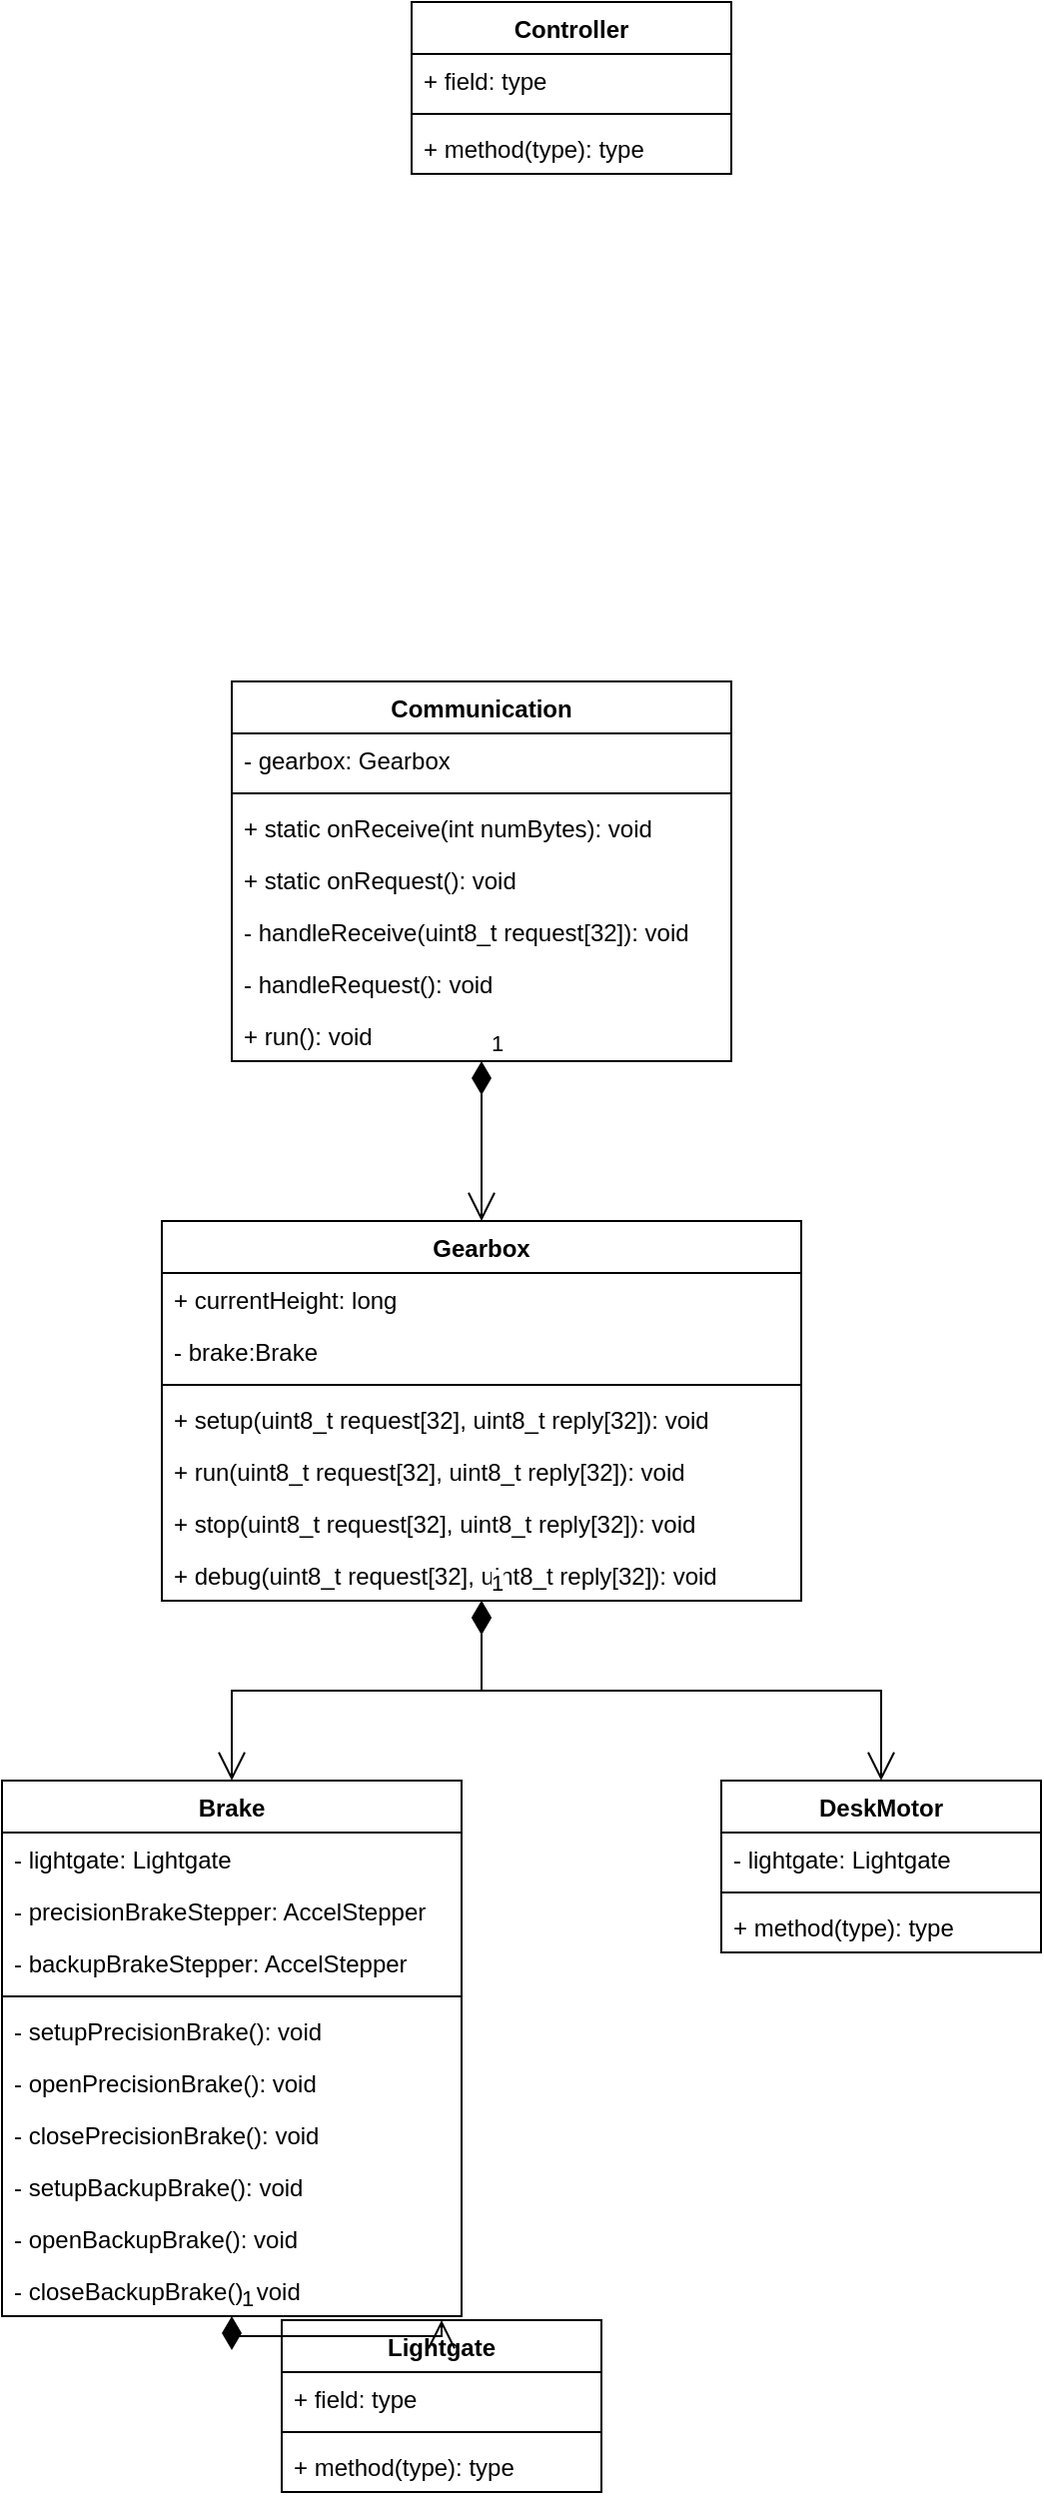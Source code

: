 <mxfile version="21.1.5" type="github">
  <diagram name="Seite-1" id="t8VVKjZdm06gs9zgPmpw">
    <mxGraphModel dx="1524" dy="2053" grid="1" gridSize="10" guides="1" tooltips="1" connect="1" arrows="1" fold="1" page="1" pageScale="1" pageWidth="827" pageHeight="1169" math="0" shadow="0">
      <root>
        <mxCell id="0" />
        <mxCell id="1" parent="0" />
        <mxCell id="SmQiaYpMMswTKZXNizIt-5" value="Controller" style="swimlane;fontStyle=1;align=center;verticalAlign=top;childLayout=stackLayout;horizontal=1;startSize=26;horizontalStack=0;resizeParent=1;resizeParentMax=0;resizeLast=0;collapsible=1;marginBottom=0;whiteSpace=wrap;html=1;" parent="1" vertex="1">
          <mxGeometry x="325" y="-330" width="160" height="86" as="geometry" />
        </mxCell>
        <mxCell id="SmQiaYpMMswTKZXNizIt-6" value="+ field: type" style="text;strokeColor=none;fillColor=none;align=left;verticalAlign=top;spacingLeft=4;spacingRight=4;overflow=hidden;rotatable=0;points=[[0,0.5],[1,0.5]];portConstraint=eastwest;whiteSpace=wrap;html=1;" parent="SmQiaYpMMswTKZXNizIt-5" vertex="1">
          <mxGeometry y="26" width="160" height="26" as="geometry" />
        </mxCell>
        <mxCell id="SmQiaYpMMswTKZXNizIt-7" value="" style="line;strokeWidth=1;fillColor=none;align=left;verticalAlign=middle;spacingTop=-1;spacingLeft=3;spacingRight=3;rotatable=0;labelPosition=right;points=[];portConstraint=eastwest;strokeColor=inherit;" parent="SmQiaYpMMswTKZXNizIt-5" vertex="1">
          <mxGeometry y="52" width="160" height="8" as="geometry" />
        </mxCell>
        <mxCell id="SmQiaYpMMswTKZXNizIt-8" value="+ method(type): type" style="text;strokeColor=none;fillColor=none;align=left;verticalAlign=top;spacingLeft=4;spacingRight=4;overflow=hidden;rotatable=0;points=[[0,0.5],[1,0.5]];portConstraint=eastwest;whiteSpace=wrap;html=1;" parent="SmQiaYpMMswTKZXNizIt-5" vertex="1">
          <mxGeometry y="60" width="160" height="26" as="geometry" />
        </mxCell>
        <mxCell id="SmQiaYpMMswTKZXNizIt-10" value="Gearbox" style="swimlane;fontStyle=1;align=center;verticalAlign=top;childLayout=stackLayout;horizontal=1;startSize=26;horizontalStack=0;resizeParent=1;resizeParentMax=0;resizeLast=0;collapsible=1;marginBottom=0;whiteSpace=wrap;html=1;" parent="1" vertex="1">
          <mxGeometry x="200" y="280" width="320" height="190" as="geometry" />
        </mxCell>
        <mxCell id="SmQiaYpMMswTKZXNizIt-11" value="+ currentHeight: long" style="text;strokeColor=none;fillColor=none;align=left;verticalAlign=top;spacingLeft=4;spacingRight=4;overflow=hidden;rotatable=0;points=[[0,0.5],[1,0.5]];portConstraint=eastwest;whiteSpace=wrap;html=1;" parent="SmQiaYpMMswTKZXNizIt-10" vertex="1">
          <mxGeometry y="26" width="320" height="26" as="geometry" />
        </mxCell>
        <mxCell id="uDLav_kXL3u8KkeX_SOp-1" value="- brake:Brake" style="text;strokeColor=none;fillColor=none;align=left;verticalAlign=top;spacingLeft=4;spacingRight=4;overflow=hidden;rotatable=0;points=[[0,0.5],[1,0.5]];portConstraint=eastwest;whiteSpace=wrap;html=1;" vertex="1" parent="SmQiaYpMMswTKZXNizIt-10">
          <mxGeometry y="52" width="320" height="26" as="geometry" />
        </mxCell>
        <mxCell id="SmQiaYpMMswTKZXNizIt-12" value="" style="line;strokeWidth=1;fillColor=none;align=left;verticalAlign=middle;spacingTop=-1;spacingLeft=3;spacingRight=3;rotatable=0;labelPosition=right;points=[];portConstraint=eastwest;strokeColor=inherit;" parent="SmQiaYpMMswTKZXNizIt-10" vertex="1">
          <mxGeometry y="78" width="320" height="8" as="geometry" />
        </mxCell>
        <mxCell id="uDLav_kXL3u8KkeX_SOp-6" value="+ setup(uint8_t request[32], uint8_t reply[32]): void" style="text;strokeColor=none;fillColor=none;align=left;verticalAlign=top;spacingLeft=4;spacingRight=4;overflow=hidden;rotatable=0;points=[[0,0.5],[1,0.5]];portConstraint=eastwest;whiteSpace=wrap;html=1;" vertex="1" parent="SmQiaYpMMswTKZXNizIt-10">
          <mxGeometry y="86" width="320" height="26" as="geometry" />
        </mxCell>
        <mxCell id="uDLav_kXL3u8KkeX_SOp-11" value="+ run(uint8_t request[32], uint8_t reply[32]): void" style="text;strokeColor=none;fillColor=none;align=left;verticalAlign=top;spacingLeft=4;spacingRight=4;overflow=hidden;rotatable=0;points=[[0,0.5],[1,0.5]];portConstraint=eastwest;whiteSpace=wrap;html=1;" vertex="1" parent="SmQiaYpMMswTKZXNizIt-10">
          <mxGeometry y="112" width="320" height="26" as="geometry" />
        </mxCell>
        <mxCell id="uDLav_kXL3u8KkeX_SOp-12" value="+ stop(uint8_t request[32], uint8_t reply[32]): void" style="text;strokeColor=none;fillColor=none;align=left;verticalAlign=top;spacingLeft=4;spacingRight=4;overflow=hidden;rotatable=0;points=[[0,0.5],[1,0.5]];portConstraint=eastwest;whiteSpace=wrap;html=1;" vertex="1" parent="SmQiaYpMMswTKZXNizIt-10">
          <mxGeometry y="138" width="320" height="26" as="geometry" />
        </mxCell>
        <mxCell id="uDLav_kXL3u8KkeX_SOp-13" value="+ debug(uint8_t request[32], uint8_t reply[32]):&amp;nbsp;void" style="text;strokeColor=none;fillColor=none;align=left;verticalAlign=top;spacingLeft=4;spacingRight=4;overflow=hidden;rotatable=0;points=[[0,0.5],[1,0.5]];portConstraint=eastwest;whiteSpace=wrap;html=1;" vertex="1" parent="SmQiaYpMMswTKZXNizIt-10">
          <mxGeometry y="164" width="320" height="26" as="geometry" />
        </mxCell>
        <mxCell id="uDLav_kXL3u8KkeX_SOp-2" value="Brake" style="swimlane;fontStyle=1;align=center;verticalAlign=top;childLayout=stackLayout;horizontal=1;startSize=26;horizontalStack=0;resizeParent=1;resizeParentMax=0;resizeLast=0;collapsible=1;marginBottom=0;whiteSpace=wrap;html=1;" vertex="1" parent="1">
          <mxGeometry x="120" y="560" width="230" height="268" as="geometry" />
        </mxCell>
        <mxCell id="uDLav_kXL3u8KkeX_SOp-31" value="- lightgate: Lightgate" style="text;strokeColor=none;fillColor=none;align=left;verticalAlign=top;spacingLeft=4;spacingRight=4;overflow=hidden;rotatable=0;points=[[0,0.5],[1,0.5]];portConstraint=eastwest;whiteSpace=wrap;html=1;" vertex="1" parent="uDLav_kXL3u8KkeX_SOp-2">
          <mxGeometry y="26" width="230" height="26" as="geometry" />
        </mxCell>
        <mxCell id="uDLav_kXL3u8KkeX_SOp-32" value="- precisionBrakeStepper: AccelStepper" style="text;strokeColor=none;fillColor=none;align=left;verticalAlign=top;spacingLeft=4;spacingRight=4;overflow=hidden;rotatable=0;points=[[0,0.5],[1,0.5]];portConstraint=eastwest;whiteSpace=wrap;html=1;" vertex="1" parent="uDLav_kXL3u8KkeX_SOp-2">
          <mxGeometry y="52" width="230" height="26" as="geometry" />
        </mxCell>
        <mxCell id="uDLav_kXL3u8KkeX_SOp-33" value="- backupBrakeStepper: AccelStepper" style="text;strokeColor=none;fillColor=none;align=left;verticalAlign=top;spacingLeft=4;spacingRight=4;overflow=hidden;rotatable=0;points=[[0,0.5],[1,0.5]];portConstraint=eastwest;whiteSpace=wrap;html=1;" vertex="1" parent="uDLav_kXL3u8KkeX_SOp-2">
          <mxGeometry y="78" width="230" height="26" as="geometry" />
        </mxCell>
        <mxCell id="uDLav_kXL3u8KkeX_SOp-4" value="" style="line;strokeWidth=1;fillColor=none;align=left;verticalAlign=middle;spacingTop=-1;spacingLeft=3;spacingRight=3;rotatable=0;labelPosition=right;points=[];portConstraint=eastwest;strokeColor=inherit;" vertex="1" parent="uDLav_kXL3u8KkeX_SOp-2">
          <mxGeometry y="104" width="230" height="8" as="geometry" />
        </mxCell>
        <mxCell id="uDLav_kXL3u8KkeX_SOp-5" value="- setupPrecisionBrake(): void" style="text;strokeColor=none;fillColor=none;align=left;verticalAlign=top;spacingLeft=4;spacingRight=4;overflow=hidden;rotatable=0;points=[[0,0.5],[1,0.5]];portConstraint=eastwest;whiteSpace=wrap;html=1;" vertex="1" parent="uDLav_kXL3u8KkeX_SOp-2">
          <mxGeometry y="112" width="230" height="26" as="geometry" />
        </mxCell>
        <mxCell id="uDLav_kXL3u8KkeX_SOp-34" value="- openPrecisionBrake(): void" style="text;strokeColor=none;fillColor=none;align=left;verticalAlign=top;spacingLeft=4;spacingRight=4;overflow=hidden;rotatable=0;points=[[0,0.5],[1,0.5]];portConstraint=eastwest;whiteSpace=wrap;html=1;" vertex="1" parent="uDLav_kXL3u8KkeX_SOp-2">
          <mxGeometry y="138" width="230" height="26" as="geometry" />
        </mxCell>
        <mxCell id="uDLav_kXL3u8KkeX_SOp-35" value="- closePrecisionBrake(): void" style="text;strokeColor=none;fillColor=none;align=left;verticalAlign=top;spacingLeft=4;spacingRight=4;overflow=hidden;rotatable=0;points=[[0,0.5],[1,0.5]];portConstraint=eastwest;whiteSpace=wrap;html=1;" vertex="1" parent="uDLav_kXL3u8KkeX_SOp-2">
          <mxGeometry y="164" width="230" height="26" as="geometry" />
        </mxCell>
        <mxCell id="uDLav_kXL3u8KkeX_SOp-36" value="- setupBackupBrake(): void" style="text;strokeColor=none;fillColor=none;align=left;verticalAlign=top;spacingLeft=4;spacingRight=4;overflow=hidden;rotatable=0;points=[[0,0.5],[1,0.5]];portConstraint=eastwest;whiteSpace=wrap;html=1;" vertex="1" parent="uDLav_kXL3u8KkeX_SOp-2">
          <mxGeometry y="190" width="230" height="26" as="geometry" />
        </mxCell>
        <mxCell id="uDLav_kXL3u8KkeX_SOp-37" value="- openBackupBrake(): void" style="text;strokeColor=none;fillColor=none;align=left;verticalAlign=top;spacingLeft=4;spacingRight=4;overflow=hidden;rotatable=0;points=[[0,0.5],[1,0.5]];portConstraint=eastwest;whiteSpace=wrap;html=1;" vertex="1" parent="uDLav_kXL3u8KkeX_SOp-2">
          <mxGeometry y="216" width="230" height="26" as="geometry" />
        </mxCell>
        <mxCell id="uDLav_kXL3u8KkeX_SOp-38" value="- closeBackupBrake(): void" style="text;strokeColor=none;fillColor=none;align=left;verticalAlign=top;spacingLeft=4;spacingRight=4;overflow=hidden;rotatable=0;points=[[0,0.5],[1,0.5]];portConstraint=eastwest;whiteSpace=wrap;html=1;" vertex="1" parent="uDLav_kXL3u8KkeX_SOp-2">
          <mxGeometry y="242" width="230" height="26" as="geometry" />
        </mxCell>
        <mxCell id="uDLav_kXL3u8KkeX_SOp-7" value="Lightgate" style="swimlane;fontStyle=1;align=center;verticalAlign=top;childLayout=stackLayout;horizontal=1;startSize=26;horizontalStack=0;resizeParent=1;resizeParentMax=0;resizeLast=0;collapsible=1;marginBottom=0;whiteSpace=wrap;html=1;" vertex="1" parent="1">
          <mxGeometry x="260" y="830" width="160" height="86" as="geometry" />
        </mxCell>
        <mxCell id="uDLav_kXL3u8KkeX_SOp-8" value="+ field: type" style="text;strokeColor=none;fillColor=none;align=left;verticalAlign=top;spacingLeft=4;spacingRight=4;overflow=hidden;rotatable=0;points=[[0,0.5],[1,0.5]];portConstraint=eastwest;whiteSpace=wrap;html=1;" vertex="1" parent="uDLav_kXL3u8KkeX_SOp-7">
          <mxGeometry y="26" width="160" height="26" as="geometry" />
        </mxCell>
        <mxCell id="uDLav_kXL3u8KkeX_SOp-9" value="" style="line;strokeWidth=1;fillColor=none;align=left;verticalAlign=middle;spacingTop=-1;spacingLeft=3;spacingRight=3;rotatable=0;labelPosition=right;points=[];portConstraint=eastwest;strokeColor=inherit;" vertex="1" parent="uDLav_kXL3u8KkeX_SOp-7">
          <mxGeometry y="52" width="160" height="8" as="geometry" />
        </mxCell>
        <mxCell id="uDLav_kXL3u8KkeX_SOp-10" value="+ method(type): type" style="text;strokeColor=none;fillColor=none;align=left;verticalAlign=top;spacingLeft=4;spacingRight=4;overflow=hidden;rotatable=0;points=[[0,0.5],[1,0.5]];portConstraint=eastwest;whiteSpace=wrap;html=1;" vertex="1" parent="uDLav_kXL3u8KkeX_SOp-7">
          <mxGeometry y="60" width="160" height="26" as="geometry" />
        </mxCell>
        <mxCell id="uDLav_kXL3u8KkeX_SOp-15" value="1" style="endArrow=open;html=1;endSize=12;startArrow=diamondThin;startSize=14;startFill=1;edgeStyle=orthogonalEdgeStyle;align=left;verticalAlign=bottom;rounded=0;" edge="1" parent="1" source="SmQiaYpMMswTKZXNizIt-10" target="uDLav_kXL3u8KkeX_SOp-2">
          <mxGeometry x="-1" y="3" relative="1" as="geometry">
            <mxPoint x="140" y="560" as="sourcePoint" />
            <mxPoint x="300" y="560" as="targetPoint" />
          </mxGeometry>
        </mxCell>
        <mxCell id="uDLav_kXL3u8KkeX_SOp-16" value="1" style="endArrow=open;html=1;endSize=12;startArrow=diamondThin;startSize=14;startFill=1;edgeStyle=orthogonalEdgeStyle;align=left;verticalAlign=bottom;rounded=0;" edge="1" parent="1" source="uDLav_kXL3u8KkeX_SOp-2" target="uDLav_kXL3u8KkeX_SOp-7">
          <mxGeometry x="-1" y="3" relative="1" as="geometry">
            <mxPoint x="429" y="560" as="sourcePoint" />
            <mxPoint x="399" y="740" as="targetPoint" />
          </mxGeometry>
        </mxCell>
        <mxCell id="uDLav_kXL3u8KkeX_SOp-17" value="DeskMotor" style="swimlane;fontStyle=1;align=center;verticalAlign=top;childLayout=stackLayout;horizontal=1;startSize=26;horizontalStack=0;resizeParent=1;resizeParentMax=0;resizeLast=0;collapsible=1;marginBottom=0;whiteSpace=wrap;html=1;" vertex="1" parent="1">
          <mxGeometry x="480" y="560" width="160" height="86" as="geometry" />
        </mxCell>
        <mxCell id="uDLav_kXL3u8KkeX_SOp-18" value="- lightgate: Lightgate" style="text;strokeColor=none;fillColor=none;align=left;verticalAlign=top;spacingLeft=4;spacingRight=4;overflow=hidden;rotatable=0;points=[[0,0.5],[1,0.5]];portConstraint=eastwest;whiteSpace=wrap;html=1;" vertex="1" parent="uDLav_kXL3u8KkeX_SOp-17">
          <mxGeometry y="26" width="160" height="26" as="geometry" />
        </mxCell>
        <mxCell id="uDLav_kXL3u8KkeX_SOp-19" value="" style="line;strokeWidth=1;fillColor=none;align=left;verticalAlign=middle;spacingTop=-1;spacingLeft=3;spacingRight=3;rotatable=0;labelPosition=right;points=[];portConstraint=eastwest;strokeColor=inherit;" vertex="1" parent="uDLav_kXL3u8KkeX_SOp-17">
          <mxGeometry y="52" width="160" height="8" as="geometry" />
        </mxCell>
        <mxCell id="uDLav_kXL3u8KkeX_SOp-20" value="+ method(type): type" style="text;strokeColor=none;fillColor=none;align=left;verticalAlign=top;spacingLeft=4;spacingRight=4;overflow=hidden;rotatable=0;points=[[0,0.5],[1,0.5]];portConstraint=eastwest;whiteSpace=wrap;html=1;" vertex="1" parent="uDLav_kXL3u8KkeX_SOp-17">
          <mxGeometry y="60" width="160" height="26" as="geometry" />
        </mxCell>
        <mxCell id="uDLav_kXL3u8KkeX_SOp-21" value="1" style="endArrow=open;html=1;endSize=12;startArrow=diamondThin;startSize=14;startFill=1;edgeStyle=orthogonalEdgeStyle;align=left;verticalAlign=bottom;rounded=0;" edge="1" parent="1" source="SmQiaYpMMswTKZXNizIt-10" target="uDLav_kXL3u8KkeX_SOp-17">
          <mxGeometry x="-1" y="3" relative="1" as="geometry">
            <mxPoint x="370" y="490" as="sourcePoint" />
            <mxPoint x="370" y="570" as="targetPoint" />
          </mxGeometry>
        </mxCell>
        <mxCell id="uDLav_kXL3u8KkeX_SOp-22" value="Communication" style="swimlane;fontStyle=1;align=center;verticalAlign=top;childLayout=stackLayout;horizontal=1;startSize=26;horizontalStack=0;resizeParent=1;resizeParentMax=0;resizeLast=0;collapsible=1;marginBottom=0;whiteSpace=wrap;html=1;" vertex="1" parent="1">
          <mxGeometry x="235" y="10" width="250" height="190" as="geometry" />
        </mxCell>
        <mxCell id="uDLav_kXL3u8KkeX_SOp-23" value="- gearbox: Gearbox" style="text;strokeColor=none;fillColor=none;align=left;verticalAlign=top;spacingLeft=4;spacingRight=4;overflow=hidden;rotatable=0;points=[[0,0.5],[1,0.5]];portConstraint=eastwest;whiteSpace=wrap;html=1;" vertex="1" parent="uDLav_kXL3u8KkeX_SOp-22">
          <mxGeometry y="26" width="250" height="26" as="geometry" />
        </mxCell>
        <mxCell id="uDLav_kXL3u8KkeX_SOp-24" value="" style="line;strokeWidth=1;fillColor=none;align=left;verticalAlign=middle;spacingTop=-1;spacingLeft=3;spacingRight=3;rotatable=0;labelPosition=right;points=[];portConstraint=eastwest;strokeColor=inherit;" vertex="1" parent="uDLav_kXL3u8KkeX_SOp-22">
          <mxGeometry y="52" width="250" height="8" as="geometry" />
        </mxCell>
        <mxCell id="uDLav_kXL3u8KkeX_SOp-25" value="+ static onReceive(int numBytes): void" style="text;strokeColor=none;fillColor=none;align=left;verticalAlign=top;spacingLeft=4;spacingRight=4;overflow=hidden;rotatable=0;points=[[0,0.5],[1,0.5]];portConstraint=eastwest;whiteSpace=wrap;html=1;" vertex="1" parent="uDLav_kXL3u8KkeX_SOp-22">
          <mxGeometry y="60" width="250" height="26" as="geometry" />
        </mxCell>
        <mxCell id="uDLav_kXL3u8KkeX_SOp-26" value="+ static onRequest(): void" style="text;strokeColor=none;fillColor=none;align=left;verticalAlign=top;spacingLeft=4;spacingRight=4;overflow=hidden;rotatable=0;points=[[0,0.5],[1,0.5]];portConstraint=eastwest;whiteSpace=wrap;html=1;" vertex="1" parent="uDLav_kXL3u8KkeX_SOp-22">
          <mxGeometry y="86" width="250" height="26" as="geometry" />
        </mxCell>
        <mxCell id="uDLav_kXL3u8KkeX_SOp-27" value="- handleReceive(uint8_t request[32]): void" style="text;strokeColor=none;fillColor=none;align=left;verticalAlign=top;spacingLeft=4;spacingRight=4;overflow=hidden;rotatable=0;points=[[0,0.5],[1,0.5]];portConstraint=eastwest;whiteSpace=wrap;html=1;" vertex="1" parent="uDLav_kXL3u8KkeX_SOp-22">
          <mxGeometry y="112" width="250" height="26" as="geometry" />
        </mxCell>
        <mxCell id="uDLav_kXL3u8KkeX_SOp-28" value="- handleRequest(): void" style="text;strokeColor=none;fillColor=none;align=left;verticalAlign=top;spacingLeft=4;spacingRight=4;overflow=hidden;rotatable=0;points=[[0,0.5],[1,0.5]];portConstraint=eastwest;whiteSpace=wrap;html=1;" vertex="1" parent="uDLav_kXL3u8KkeX_SOp-22">
          <mxGeometry y="138" width="250" height="26" as="geometry" />
        </mxCell>
        <mxCell id="uDLav_kXL3u8KkeX_SOp-29" value="+ run(): void" style="text;strokeColor=none;fillColor=none;align=left;verticalAlign=top;spacingLeft=4;spacingRight=4;overflow=hidden;rotatable=0;points=[[0,0.5],[1,0.5]];portConstraint=eastwest;whiteSpace=wrap;html=1;" vertex="1" parent="uDLav_kXL3u8KkeX_SOp-22">
          <mxGeometry y="164" width="250" height="26" as="geometry" />
        </mxCell>
        <mxCell id="uDLav_kXL3u8KkeX_SOp-30" value="1" style="endArrow=open;html=1;endSize=12;startArrow=diamondThin;startSize=14;startFill=1;edgeStyle=orthogonalEdgeStyle;align=left;verticalAlign=bottom;rounded=0;entryX=0.5;entryY=0;entryDx=0;entryDy=0;" edge="1" parent="1" source="uDLav_kXL3u8KkeX_SOp-22" target="SmQiaYpMMswTKZXNizIt-10">
          <mxGeometry x="-1" y="3" relative="1" as="geometry">
            <mxPoint x="470" y="230" as="sourcePoint" />
            <mxPoint x="670" y="320" as="targetPoint" />
          </mxGeometry>
        </mxCell>
      </root>
    </mxGraphModel>
  </diagram>
</mxfile>
